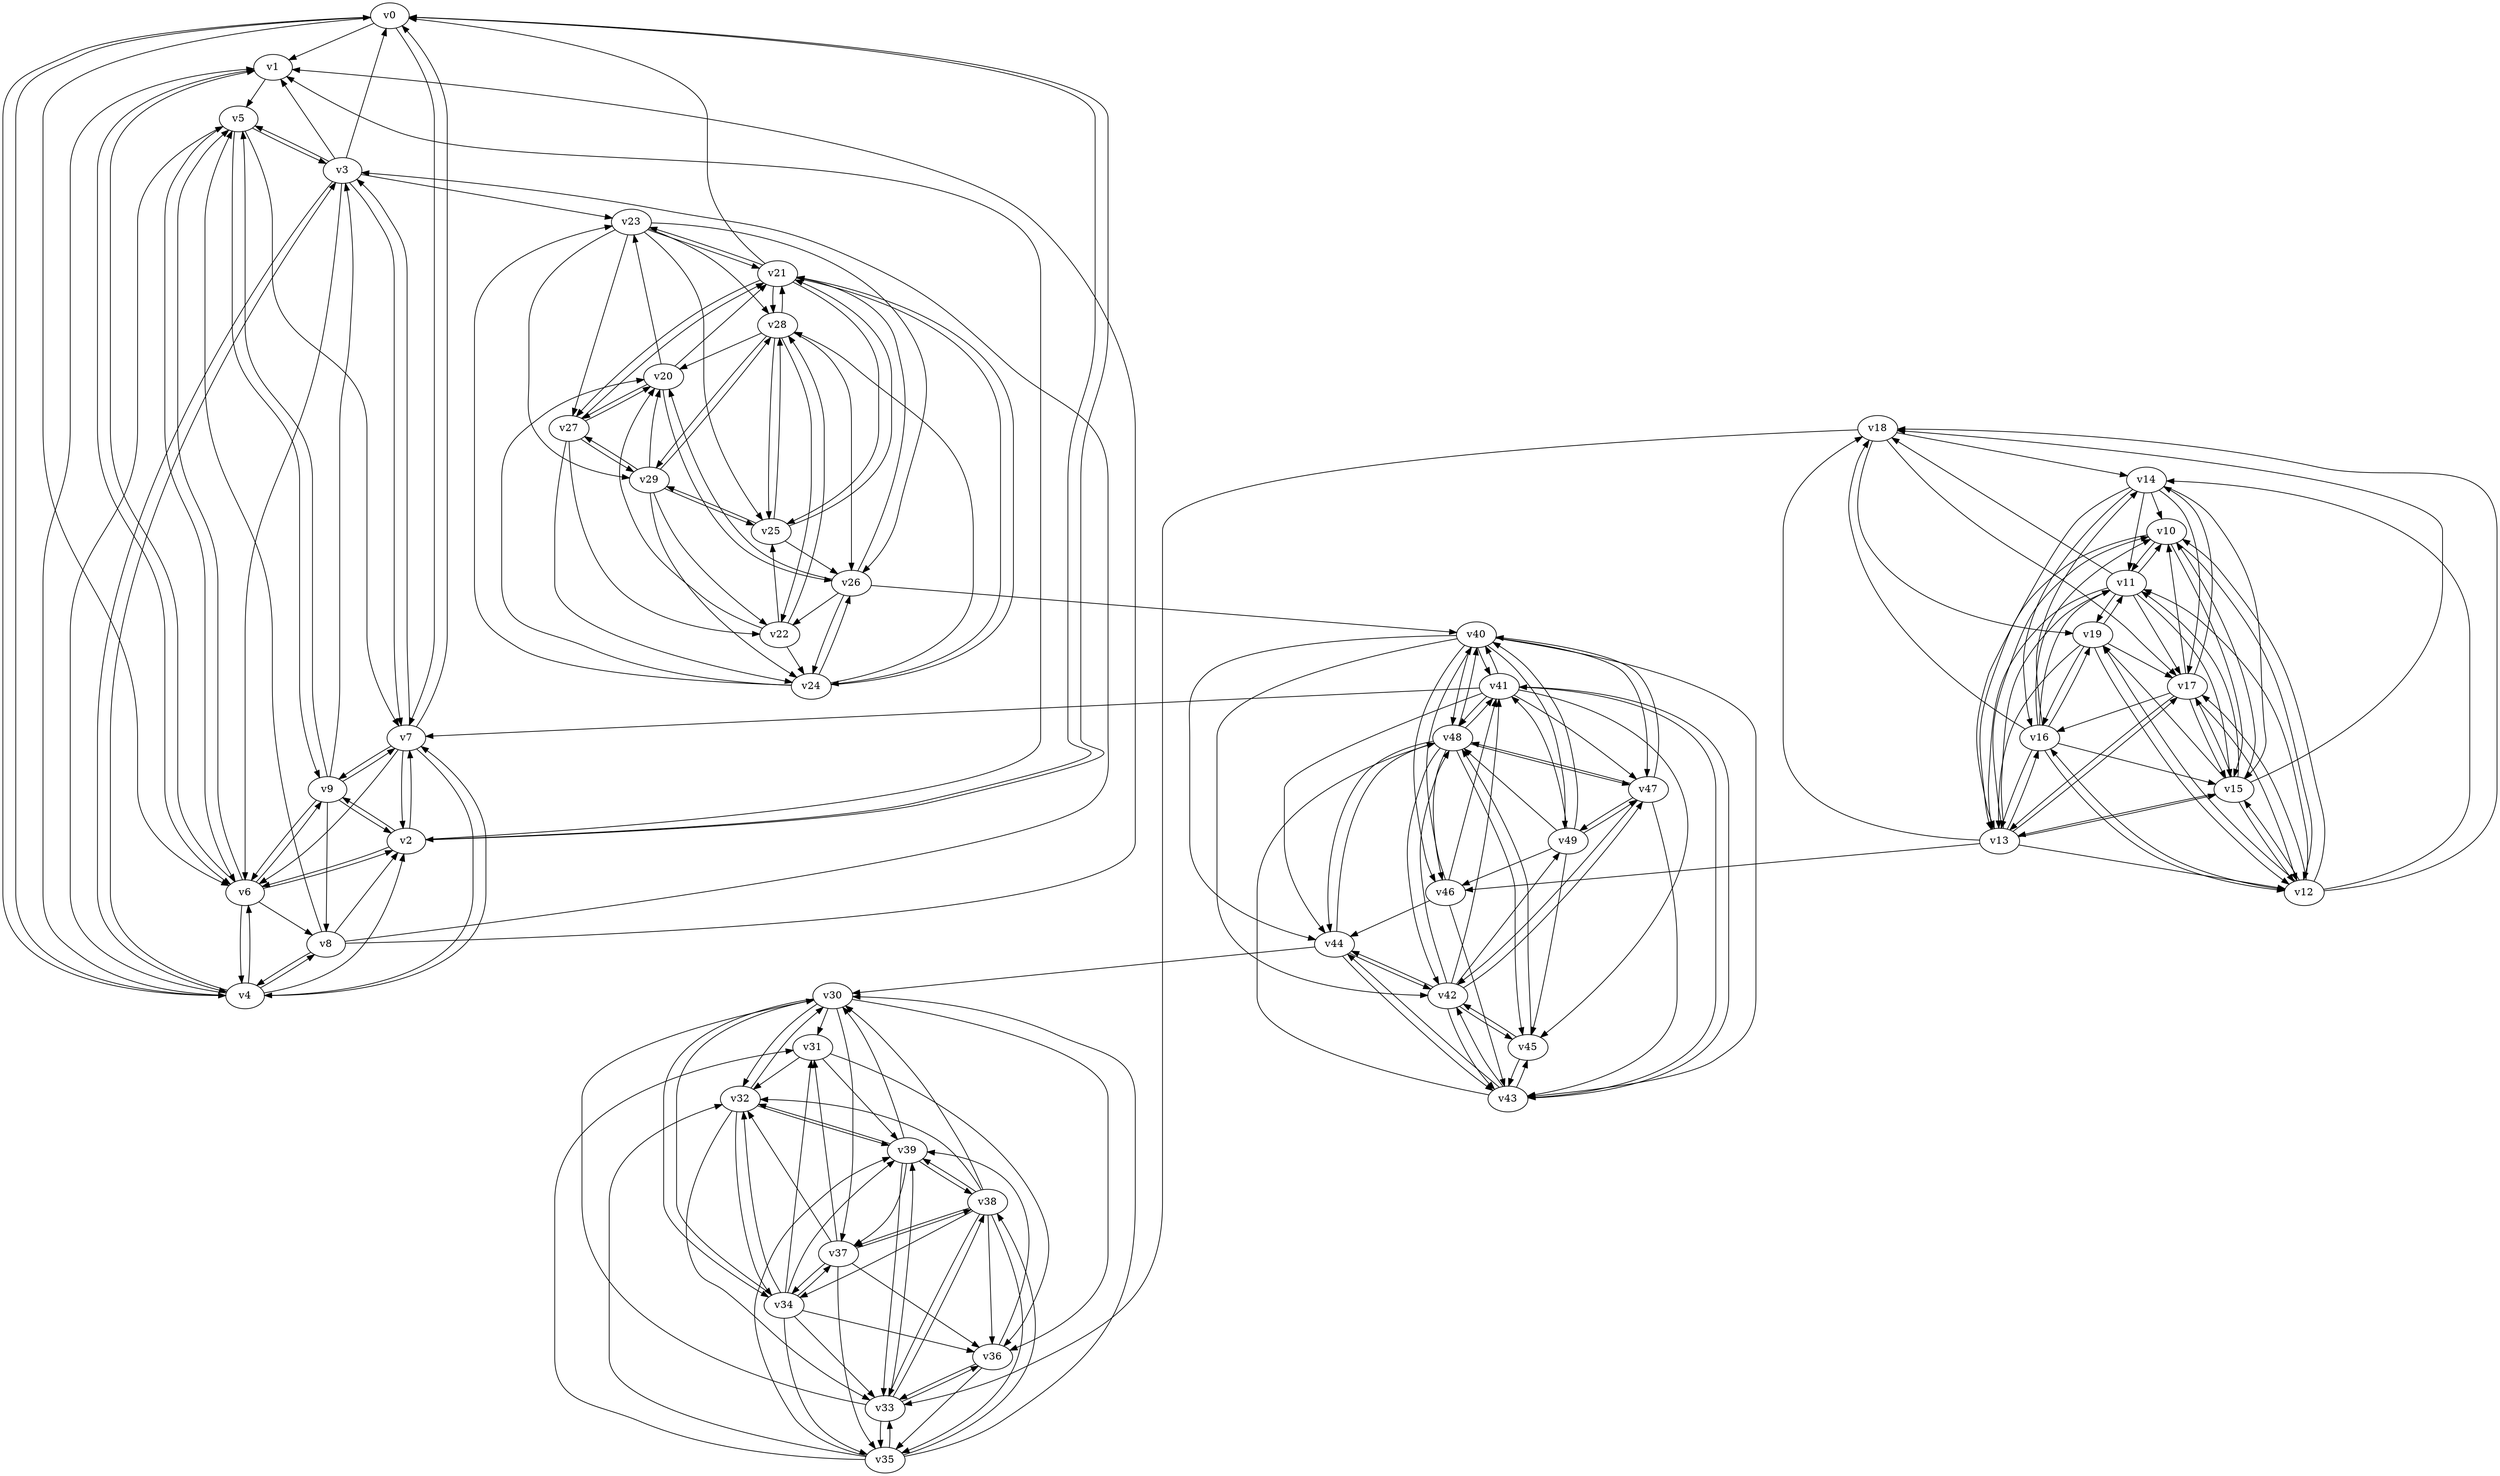digraph buchi_test068 {
    v0 [name="v0", player=0, priority=1];
    v1 [name="v1", player=0, priority=0];
    v2 [name="v2", player=0, priority=1];
    v3 [name="v3", player=1, priority=1];
    v4 [name="v4", player=1, priority=1];
    v5 [name="v5", player=1, priority=0];
    v6 [name="v6", player=0, priority=1];
    v7 [name="v7", player=0, priority=0];
    v8 [name="v8", player=0, priority=1];
    v9 [name="v9", player=0, priority=0];
    v10 [name="v10", player=0, priority=0];
    v11 [name="v11", player=0, priority=0];
    v12 [name="v12", player=0, priority=0];
    v13 [name="v13", player=0, priority=1];
    v14 [name="v14", player=1, priority=0];
    v15 [name="v15", player=0, priority=1];
    v16 [name="v16", player=0, priority=0];
    v17 [name="v17", player=1, priority=0];
    v18 [name="v18", player=1, priority=0];
    v19 [name="v19", player=0, priority=0];
    v20 [name="v20", player=1, priority=1];
    v21 [name="v21", player=0, priority=0];
    v22 [name="v22", player=0, priority=1];
    v23 [name="v23", player=1, priority=0];
    v24 [name="v24", player=0, priority=1];
    v25 [name="v25", player=1, priority=1];
    v26 [name="v26", player=0, priority=0];
    v27 [name="v27", player=0, priority=0];
    v28 [name="v28", player=1, priority=1];
    v29 [name="v29", player=1, priority=1];
    v30 [name="v30", player=0, priority=1];
    v31 [name="v31", player=1, priority=1];
    v32 [name="v32", player=0, priority=1];
    v33 [name="v33", player=0, priority=1];
    v34 [name="v34", player=0, priority=0];
    v35 [name="v35", player=1, priority=1];
    v36 [name="v36", player=0, priority=1];
    v37 [name="v37", player=1, priority=1];
    v38 [name="v38", player=1, priority=0];
    v39 [name="v39", player=1, priority=0];
    v40 [name="v40", player=0, priority=0];
    v41 [name="v41", player=1, priority=0];
    v42 [name="v42", player=1, priority=1];
    v43 [name="v43", player=1, priority=1];
    v44 [name="v44", player=1, priority=0];
    v45 [name="v45", player=1, priority=0];
    v46 [name="v46", player=0, priority=1];
    v47 [name="v47", player=1, priority=0];
    v48 [name="v48", player=0, priority=1];
    v49 [name="v49", player=0, priority=1];
    v26 -> v21;
    v41 -> v40;
    v4 -> v0;
    v18 -> v17;
    v33 -> v36;
    v35 -> v33;
    v42 -> v48;
    v39 -> v33;
    v14 -> v13;
    v17 -> v12;
    v48 -> v45;
    v9 -> v8;
    v23 -> v25;
    v28 -> v21;
    v34 -> v37;
    v40 -> v41;
    v6 -> v2;
    v13 -> v17;
    v21 -> v0;
    v32 -> v30;
    v16 -> v13;
    v24 -> v26;
    v32 -> v39;
    v42 -> v41;
    v4 -> v2;
    v18 -> v19;
    v33 -> v38;
    v3 -> v6;
    v5 -> v3;
    v8 -> v2;
    v46 -> v41;
    v12 -> v18;
    v14 -> v15;
    v17 -> v14;
    v19 -> v11;
    v22 -> v28;
    v23 -> v27;
    v0 -> v7;
    v34 -> v30;
    v40 -> v43;
    v48 -> v47;
    v49 -> v46;
    v37 -> v35;
    v13 -> v10;
    v6 -> v4;
    v7 -> v3;
    v16 -> v15;
    v47 -> v48;
    v24 -> v28;
    v41 -> v44;
    v42 -> v43;
    v29 -> v27;
    v46 -> v43;
    v8 -> v4;
    v39 -> v37;
    v9 -> v3;
    v14 -> v17;
    v17 -> v16;
    v38 -> v39;
    v48 -> v40;
    v23 -> v29;
    v49 -> v48;
    v13 -> v12;
    v27 -> v29;
    v24 -> v21;
    v15 -> v18;
    v30 -> v34;
    v18 -> v14;
    v35 -> v30;
    v25 -> v29;
    v42 -> v45;
    v44 -> v42;
    v3 -> v1;
    v29 -> v20;
    v39 -> v30;
    v38 -> v32;
    v14 -> v10;
    v5 -> v7;
    v20 -> v26;
    v21 -> v25;
    v9 -> v5;
    v0 -> v2;
    v48 -> v42;
    v49 -> v41;
    v40 -> v47;
    v27 -> v22;
    v10 -> v15;
    v15 -> v11;
    v16 -> v10;
    v47 -> v43;
    v24 -> v23;
    v26 -> v20;
    v16 -> v19;
    v30 -> v36;
    v33 -> v35;
    v35 -> v32;
    v42 -> v47;
    v29 -> v22;
    v39 -> v32;
    v12 -> v15;
    v38 -> v34;
    v5 -> v9;
    v22 -> v25;
    v21 -> v27;
    v9 -> v7;
    v43 -> v48;
    v48 -> v44;
    v40 -> v49;
    v1 -> v5;
    v27 -> v24;
    v6 -> v1;
    v34 -> v39;
    v7 -> v0;
    v13 -> v16;
    v15 -> v13;
    v16 -> v12;
    v7 -> v9;
    v45 -> v48;
    v42 -> v49;
    v3 -> v5;
    v20 -> v21;
    v29 -> v24;
    v43 -> v41;
    v12 -> v17;
    v38 -> v36;
    v46 -> v40;
    v48 -> v46;
    v13 -> v46;
    v23 -> v26;
    v40 -> v42;
    v31 -> v39;
    v49 -> v45;
    v3 -> v23;
    v41 -> v7;
    v19 -> v13;
    v34 -> v32;
    v2 -> v6;
    v28 -> v25;
    v7 -> v2;
    v13 -> v18;
    v11 -> v18;
    v16 -> v14;
    v30 -> v31;
    v33 -> v30;
    v44 -> v30;
    v25 -> v26;
    v32 -> v34;
    v12 -> v10;
    v3 -> v7;
    v20 -> v23;
    v4 -> v6;
    v22 -> v20;
    v9 -> v2;
    v12 -> v19;
    v14 -> v16;
    v31 -> v32;
    v35 -> v39;
    v23 -> v28;
    v40 -> v44;
    v49 -> v47;
    v10 -> v12;
    v13 -> v11;
    v45 -> v43;
    v7 -> v4;
    v47 -> v40;
    v47 -> v49;
    v25 -> v28;
    v6 -> v8;
    v3 -> v0;
    v41 -> v48;
    v29 -> v28;
    v5 -> v6;
    v4 -> v8;
    v21 -> v24;
    v23 -> v21;
    v43 -> v45;
    v46 -> v44;
    v49 -> v40;
    v27 -> v21;
    v0 -> v4;
    v2 -> v1;
    v19 -> v17;
    v28 -> v20;
    v34 -> v36;
    v11 -> v13;
    v28 -> v29;
    v36 -> v33;
    v37 -> v32;
    v47 -> v42;
    v25 -> v21;
    v26 -> v22;
    v4 -> v1;
    v12 -> v14;
    v14 -> v11;
    v38 -> v33;
    v26 -> v40;
    v8 -> v1;
    v17 -> v13;
    v0 -> v6;
    v28 -> v22;
    v36 -> v35;
    v11 -> v15;
    v37 -> v34;
    v30 -> v37;
    v26 -> v24;
    v3 -> v4;
    v41 -> v43;
    v4 -> v3;
    v33 -> v39;
    v12 -> v16;
    v38 -> v35;
    v44 -> v48;
    v21 -> v28;
    v8 -> v3;
    v17 -> v15;
    v19 -> v12;
    v34 -> v31;
    v1 -> v6;
    v11 -> v17;
    v37 -> v36;
    v6 -> v5;
    v24 -> v20;
    v15 -> v17;
    v32 -> v33;
    v41 -> v45;
    v29 -> v25;
    v42 -> v44;
    v4 -> v5;
    v35 -> v38;
    v38 -> v37;
    v43 -> v42;
    v8 -> v5;
    v39 -> v38;
    v48 -> v41;
    v0 -> v1;
    v34 -> v33;
    v10 -> v11;
    v11 -> v10;
    v2 -> v7;
    v28 -> v26;
    v36 -> v39;
    v40 -> v46;
    v11 -> v19;
    v37 -> v38;
    v30 -> v32;
    v45 -> v42;
    v15 -> v10;
    v7 -> v6;
    v15 -> v19;
    v16 -> v18;
    v35 -> v31;
    v12 -> v11;
    v38 -> v30;
    v41 -> v47;
    v4 -> v7;
    v21 -> v23;
    v43 -> v44;
    v44 -> v43;
    v18 -> v33;
    v17 -> v10;
    v20 -> v27;
    v22 -> v24;
    v9 -> v6;
    v27 -> v20;
    v2 -> v0;
    v19 -> v16;
    v10 -> v13;
    v31 -> v36;
    v34 -> v35;
    v2 -> v9;
    v37 -> v31;
    v40 -> v48;
    v13 -> v15;
    v15 -> v12;
    v6 -> v9;
    v16 -> v11;
}
